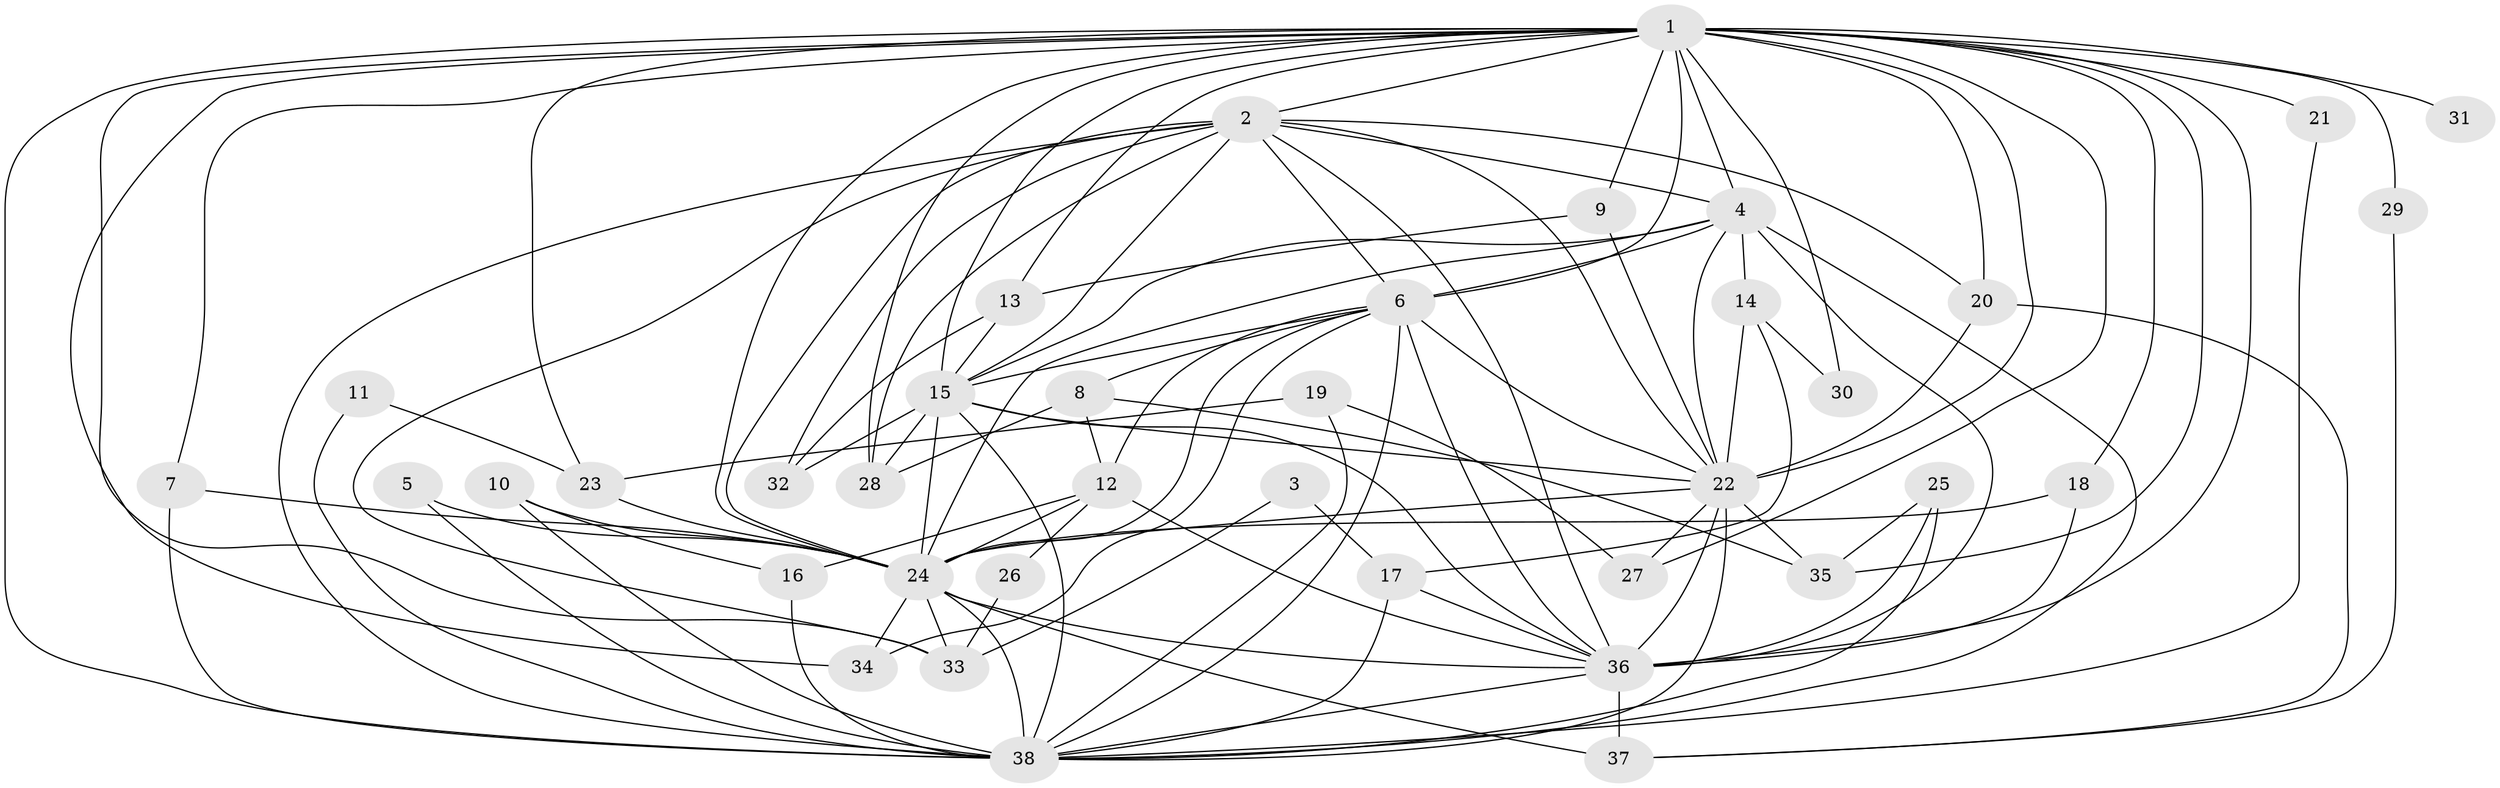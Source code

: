 // original degree distribution, {17: 0.013157894736842105, 13: 0.013157894736842105, 14: 0.02631578947368421, 15: 0.013157894736842105, 22: 0.013157894736842105, 25: 0.013157894736842105, 23: 0.013157894736842105, 19: 0.013157894736842105, 16: 0.013157894736842105, 5: 0.07894736842105263, 2: 0.5394736842105263, 4: 0.09210526315789473, 3: 0.15789473684210525}
// Generated by graph-tools (version 1.1) at 2025/01/03/09/25 03:01:27]
// undirected, 38 vertices, 109 edges
graph export_dot {
graph [start="1"]
  node [color=gray90,style=filled];
  1;
  2;
  3;
  4;
  5;
  6;
  7;
  8;
  9;
  10;
  11;
  12;
  13;
  14;
  15;
  16;
  17;
  18;
  19;
  20;
  21;
  22;
  23;
  24;
  25;
  26;
  27;
  28;
  29;
  30;
  31;
  32;
  33;
  34;
  35;
  36;
  37;
  38;
  1 -- 2 [weight=2.0];
  1 -- 4 [weight=2.0];
  1 -- 6 [weight=2.0];
  1 -- 7 [weight=1.0];
  1 -- 9 [weight=1.0];
  1 -- 13 [weight=1.0];
  1 -- 15 [weight=2.0];
  1 -- 18 [weight=1.0];
  1 -- 20 [weight=1.0];
  1 -- 21 [weight=1.0];
  1 -- 22 [weight=2.0];
  1 -- 23 [weight=1.0];
  1 -- 24 [weight=2.0];
  1 -- 27 [weight=3.0];
  1 -- 28 [weight=1.0];
  1 -- 29 [weight=1.0];
  1 -- 30 [weight=2.0];
  1 -- 31 [weight=1.0];
  1 -- 33 [weight=1.0];
  1 -- 34 [weight=1.0];
  1 -- 35 [weight=1.0];
  1 -- 36 [weight=2.0];
  1 -- 38 [weight=4.0];
  2 -- 4 [weight=1.0];
  2 -- 6 [weight=1.0];
  2 -- 15 [weight=1.0];
  2 -- 20 [weight=1.0];
  2 -- 22 [weight=1.0];
  2 -- 24 [weight=1.0];
  2 -- 28 [weight=1.0];
  2 -- 32 [weight=1.0];
  2 -- 33 [weight=1.0];
  2 -- 36 [weight=1.0];
  2 -- 38 [weight=2.0];
  3 -- 17 [weight=1.0];
  3 -- 33 [weight=1.0];
  4 -- 6 [weight=2.0];
  4 -- 14 [weight=1.0];
  4 -- 15 [weight=1.0];
  4 -- 22 [weight=2.0];
  4 -- 24 [weight=1.0];
  4 -- 36 [weight=3.0];
  4 -- 38 [weight=2.0];
  5 -- 24 [weight=1.0];
  5 -- 38 [weight=1.0];
  6 -- 8 [weight=1.0];
  6 -- 12 [weight=1.0];
  6 -- 15 [weight=1.0];
  6 -- 22 [weight=1.0];
  6 -- 24 [weight=1.0];
  6 -- 34 [weight=1.0];
  6 -- 36 [weight=2.0];
  6 -- 38 [weight=1.0];
  7 -- 24 [weight=1.0];
  7 -- 38 [weight=1.0];
  8 -- 12 [weight=1.0];
  8 -- 28 [weight=1.0];
  8 -- 35 [weight=1.0];
  9 -- 13 [weight=1.0];
  9 -- 22 [weight=1.0];
  10 -- 16 [weight=1.0];
  10 -- 24 [weight=1.0];
  10 -- 38 [weight=1.0];
  11 -- 23 [weight=1.0];
  11 -- 38 [weight=1.0];
  12 -- 16 [weight=1.0];
  12 -- 24 [weight=1.0];
  12 -- 26 [weight=1.0];
  12 -- 36 [weight=1.0];
  13 -- 15 [weight=1.0];
  13 -- 32 [weight=1.0];
  14 -- 17 [weight=1.0];
  14 -- 22 [weight=1.0];
  14 -- 30 [weight=1.0];
  15 -- 22 [weight=2.0];
  15 -- 24 [weight=1.0];
  15 -- 28 [weight=1.0];
  15 -- 32 [weight=1.0];
  15 -- 36 [weight=1.0];
  15 -- 38 [weight=1.0];
  16 -- 38 [weight=1.0];
  17 -- 36 [weight=1.0];
  17 -- 38 [weight=2.0];
  18 -- 24 [weight=1.0];
  18 -- 36 [weight=1.0];
  19 -- 23 [weight=1.0];
  19 -- 27 [weight=1.0];
  19 -- 38 [weight=1.0];
  20 -- 22 [weight=1.0];
  20 -- 37 [weight=1.0];
  21 -- 38 [weight=1.0];
  22 -- 24 [weight=4.0];
  22 -- 27 [weight=1.0];
  22 -- 35 [weight=1.0];
  22 -- 36 [weight=1.0];
  22 -- 38 [weight=1.0];
  23 -- 24 [weight=1.0];
  24 -- 33 [weight=1.0];
  24 -- 34 [weight=1.0];
  24 -- 36 [weight=1.0];
  24 -- 37 [weight=2.0];
  24 -- 38 [weight=1.0];
  25 -- 35 [weight=1.0];
  25 -- 36 [weight=1.0];
  25 -- 38 [weight=1.0];
  26 -- 33 [weight=1.0];
  29 -- 37 [weight=1.0];
  36 -- 37 [weight=1.0];
  36 -- 38 [weight=1.0];
}
